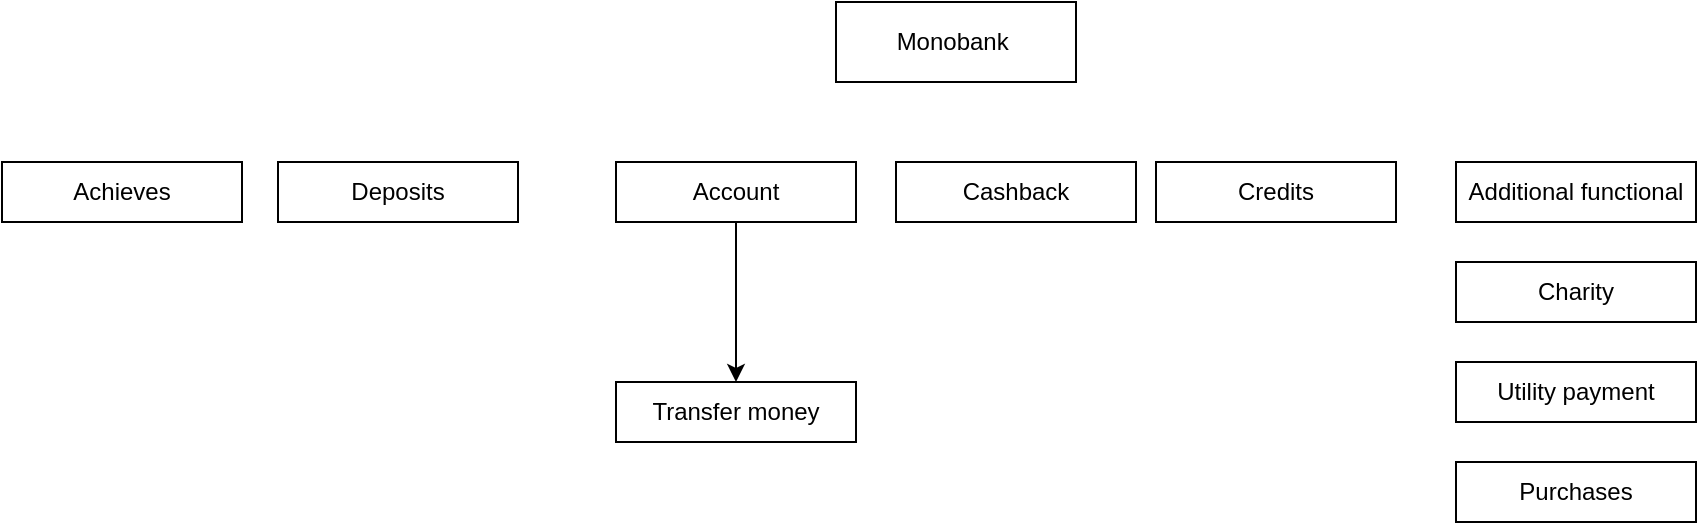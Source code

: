 <mxfile version="20.8.15" type="github">
  <diagram name="Page-1" id="a2duEnbXzy0IIAWoKXlF">
    <mxGraphModel dx="1573" dy="453" grid="1" gridSize="10" guides="1" tooltips="1" connect="1" arrows="1" fold="1" page="1" pageScale="1" pageWidth="827" pageHeight="1169" math="0" shadow="0">
      <root>
        <mxCell id="0" />
        <mxCell id="1" parent="0" />
        <mxCell id="AsIdFK6F4DD6XL9qQPAL-1" value="Monobank&amp;nbsp;" style="rounded=0;whiteSpace=wrap;html=1;" vertex="1" parent="1">
          <mxGeometry x="350" y="80" width="120" height="40" as="geometry" />
        </mxCell>
        <mxCell id="AsIdFK6F4DD6XL9qQPAL-15" value="" style="edgeStyle=orthogonalEdgeStyle;rounded=0;orthogonalLoop=1;jettySize=auto;html=1;" edge="1" parent="1" source="AsIdFK6F4DD6XL9qQPAL-2" target="AsIdFK6F4DD6XL9qQPAL-14">
          <mxGeometry relative="1" as="geometry" />
        </mxCell>
        <mxCell id="AsIdFK6F4DD6XL9qQPAL-2" value="Aссount" style="whiteSpace=wrap;html=1;" vertex="1" parent="1">
          <mxGeometry x="240" y="160" width="120" height="30" as="geometry" />
        </mxCell>
        <mxCell id="AsIdFK6F4DD6XL9qQPAL-3" value="Deposits" style="whiteSpace=wrap;html=1;" vertex="1" parent="1">
          <mxGeometry x="71" y="160" width="120" height="30" as="geometry" />
        </mxCell>
        <mxCell id="AsIdFK6F4DD6XL9qQPAL-4" value="Credits" style="whiteSpace=wrap;html=1;" vertex="1" parent="1">
          <mxGeometry x="510" y="160" width="120" height="30" as="geometry" />
        </mxCell>
        <mxCell id="AsIdFK6F4DD6XL9qQPAL-5" value="Additional functional" style="whiteSpace=wrap;html=1;" vertex="1" parent="1">
          <mxGeometry x="660" y="160" width="120" height="30" as="geometry" />
        </mxCell>
        <mxCell id="AsIdFK6F4DD6XL9qQPAL-7" value="Charity" style="whiteSpace=wrap;html=1;" vertex="1" parent="1">
          <mxGeometry x="660" y="210" width="120" height="30" as="geometry" />
        </mxCell>
        <mxCell id="AsIdFK6F4DD6XL9qQPAL-8" value="Utility payment" style="whiteSpace=wrap;html=1;" vertex="1" parent="1">
          <mxGeometry x="660" y="260" width="120" height="30" as="geometry" />
        </mxCell>
        <mxCell id="AsIdFK6F4DD6XL9qQPAL-9" value="Purchases" style="whiteSpace=wrap;html=1;" vertex="1" parent="1">
          <mxGeometry x="660" y="310" width="120" height="30" as="geometry" />
        </mxCell>
        <mxCell id="AsIdFK6F4DD6XL9qQPAL-11" value="Cashback" style="whiteSpace=wrap;html=1;" vertex="1" parent="1">
          <mxGeometry x="380" y="160" width="120" height="30" as="geometry" />
        </mxCell>
        <mxCell id="AsIdFK6F4DD6XL9qQPAL-12" value="Achieves" style="whiteSpace=wrap;html=1;" vertex="1" parent="1">
          <mxGeometry x="-67" y="160" width="120" height="30" as="geometry" />
        </mxCell>
        <mxCell id="AsIdFK6F4DD6XL9qQPAL-14" value="Transfer money" style="whiteSpace=wrap;html=1;" vertex="1" parent="1">
          <mxGeometry x="240" y="270" width="120" height="30" as="geometry" />
        </mxCell>
      </root>
    </mxGraphModel>
  </diagram>
</mxfile>
